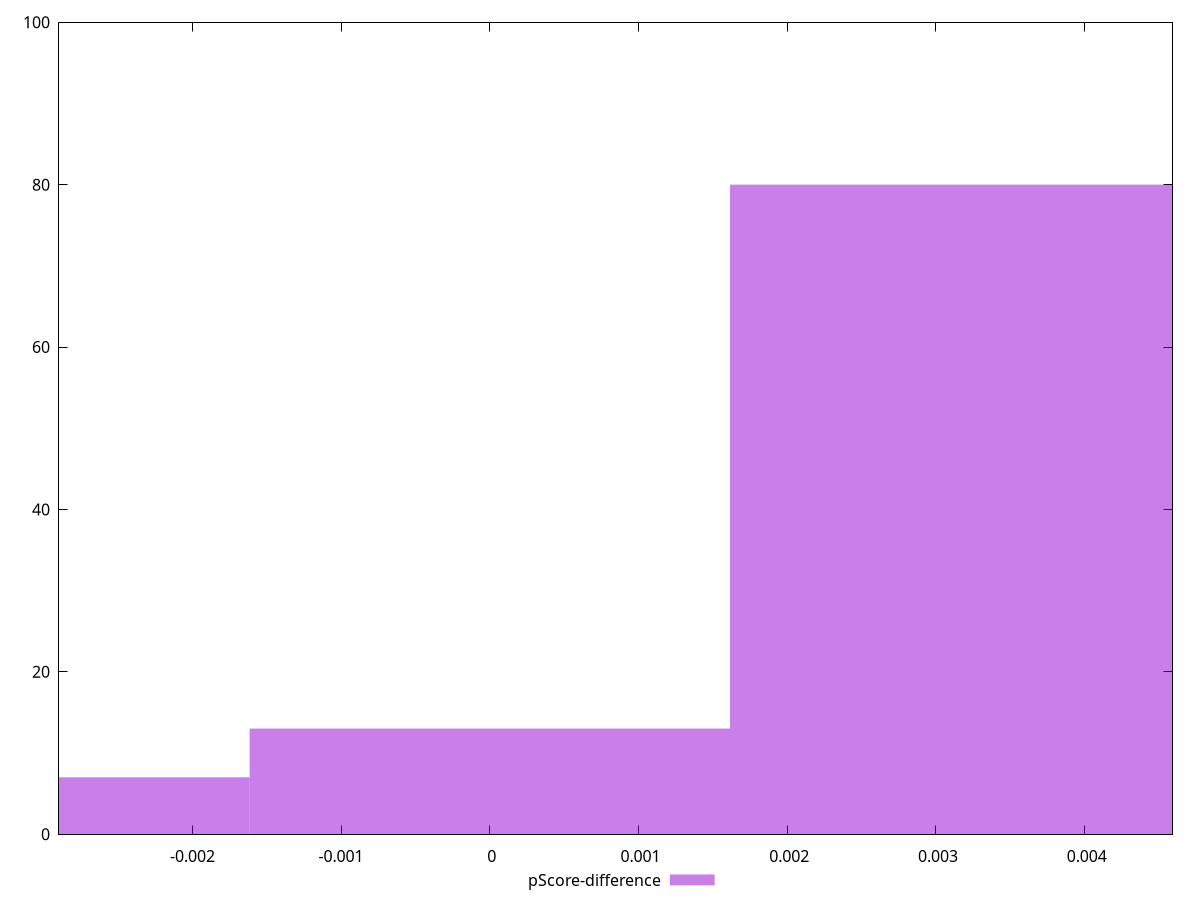 reset

$pScoreDifference <<EOF
0.003230163664666626 80
0 13
-0.003230163664666626 7
EOF

set key outside below
set boxwidth 0.003230163664666626
set xrange [-0.0028968562278273158:0.004590312852358114]
set yrange [0:100]
set trange [0:100]
set style fill transparent solid 0.5 noborder
set terminal svg size 640, 490 enhanced background rgb 'white'
set output "reports/report_00031_2021-02-24T23-18-18.084Z/largest-contentful-paint/samples/card/pScore-difference/histogram.svg"

plot $pScoreDifference title "pScore-difference" with boxes

reset
